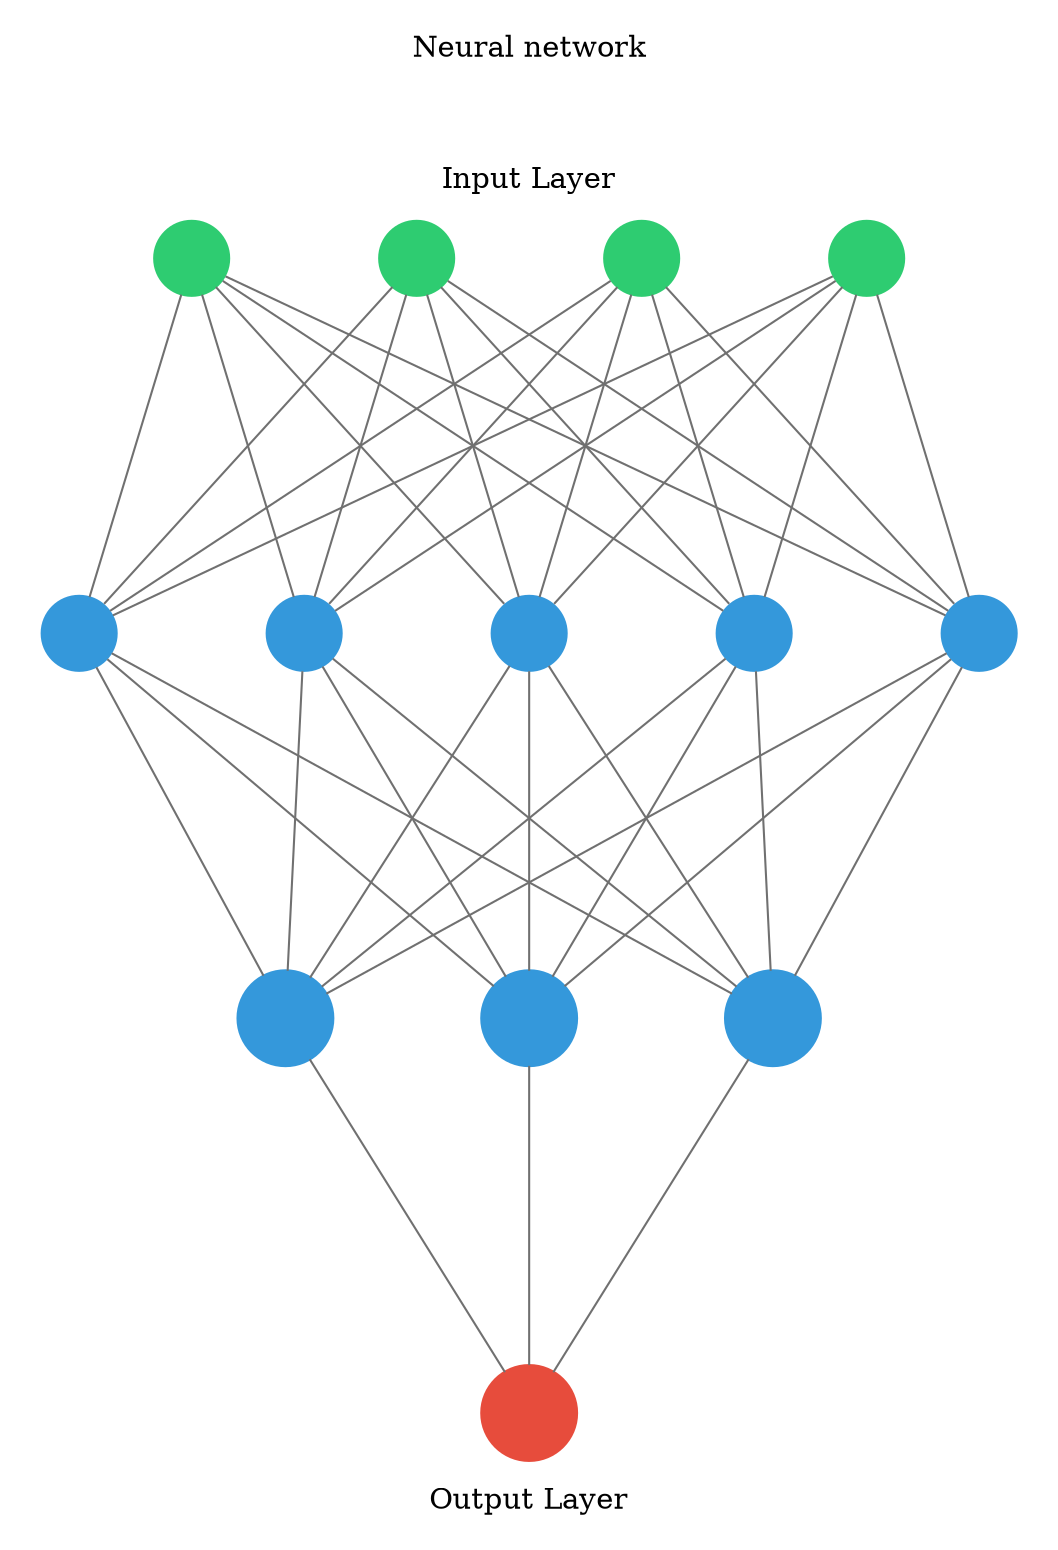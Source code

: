 digraph g {
	graph [nodesep=1 ranksep=2 splines=false]
	edge [arrowhead=none color="#707070"]
	subgraph cluster_input {
		node [color="#2ecc71" fontcolor="#2ecc71" shape=circle style=filled]
		color=white
		1
		label="Neural network



Input Layer"
		rank=same
		2
		label="Neural network



Input Layer"
		rank=same
		3
		label="Neural network



Input Layer"
		rank=same
		4
		label="Neural network



Input Layer"
		rank=same
	}
	1 -> 5
	2 -> 5
	3 -> 5
	4 -> 5
	1 -> 6
	2 -> 6
	3 -> 6
	4 -> 6
	1 -> 7
	2 -> 7
	3 -> 7
	4 -> 7
	1 -> 8
	2 -> 8
	3 -> 8
	4 -> 8
	1 -> 9
	2 -> 9
	3 -> 9
	4 -> 9
	subgraph cluster_1 {
		color=white
		rank=same
		label="" labeljust=right labelloc=b
		5 [color="#3498db" fontcolor="#3498db" shape=circle style=filled]
		6 [color="#3498db" fontcolor="#3498db" shape=circle style=filled]
		7 [color="#3498db" fontcolor="#3498db" shape=circle style=filled]
		8 [color="#3498db" fontcolor="#3498db" shape=circle style=filled]
		9 [color="#3498db" fontcolor="#3498db" shape=circle style=filled]
	}
	5 -> 10
	6 -> 10
	7 -> 10
	8 -> 10
	9 -> 10
	5 -> 11
	6 -> 11
	7 -> 11
	8 -> 11
	9 -> 11
	5 -> 12
	6 -> 12
	7 -> 12
	8 -> 12
	9 -> 12
	subgraph cluster_2 {
		color=white
		rank=same
		label="" labeljust=right labelloc=b
		10 [color="#3498db" fontcolor="#3498db" shape=circle style=filled]
		11 [color="#3498db" fontcolor="#3498db" shape=circle style=filled]
		12 [color="#3498db" fontcolor="#3498db" shape=circle style=filled]
	}
	10 -> 13
	11 -> 13
	12 -> 13
	subgraph cluster_output {
		node [color="#2ecc71" fontcolor="#2ecc71" shape=circle style=filled]
		color=white
		rank=same
		labeljust=1
		13 [color="#e74c3c" fontcolor="#e74c3c" shape=circle style=filled]
		label="Output Layer" labelloc=bottom
	}
	arrowShape=none
}
